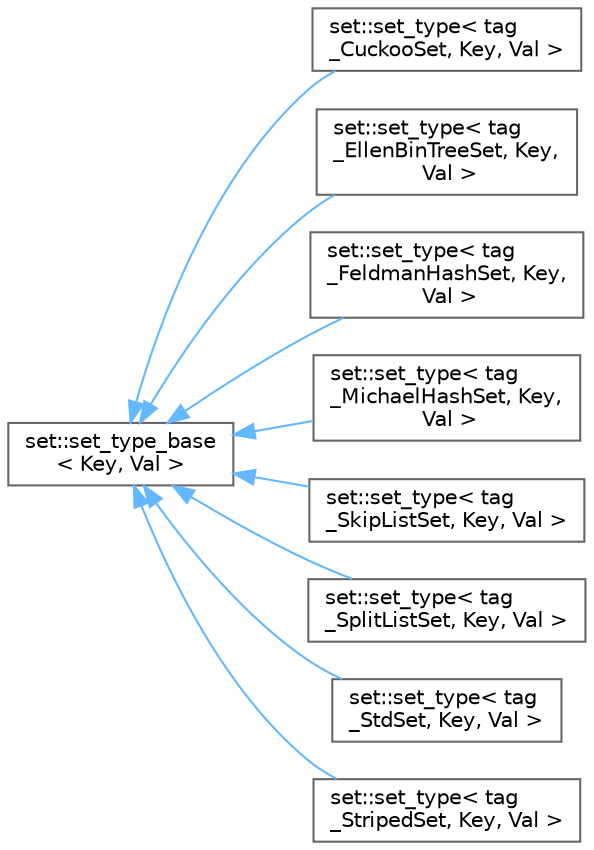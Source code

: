 digraph "类继承关系图"
{
 // LATEX_PDF_SIZE
  bgcolor="transparent";
  edge [fontname=Helvetica,fontsize=10,labelfontname=Helvetica,labelfontsize=10];
  node [fontname=Helvetica,fontsize=10,shape=box,height=0.2,width=0.4];
  rankdir="LR";
  Node0 [id="Node000000",label="set::set_type_base\l\< Key, Val \>",height=0.2,width=0.4,color="grey40", fillcolor="white", style="filled",URL="$structset_1_1set__type__base.html",tooltip=" "];
  Node0 -> Node1 [id="edge5895_Node000000_Node000001",dir="back",color="steelblue1",style="solid",tooltip=" "];
  Node1 [id="Node000001",label="set::set_type\< tag\l_CuckooSet, Key, Val \>",height=0.2,width=0.4,color="grey40", fillcolor="white", style="filled",URL="$structset_1_1set__type_3_01tag___cuckoo_set_00_01_key_00_01_val_01_4.html",tooltip=" "];
  Node0 -> Node2 [id="edge5896_Node000000_Node000002",dir="back",color="steelblue1",style="solid",tooltip=" "];
  Node2 [id="Node000002",label="set::set_type\< tag\l_EllenBinTreeSet, Key,\l Val \>",height=0.2,width=0.4,color="grey40", fillcolor="white", style="filled",URL="$structset_1_1set__type_3_01tag___ellen_bin_tree_set_00_01_key_00_01_val_01_4.html",tooltip=" "];
  Node0 -> Node3 [id="edge5897_Node000000_Node000003",dir="back",color="steelblue1",style="solid",tooltip=" "];
  Node3 [id="Node000003",label="set::set_type\< tag\l_FeldmanHashSet, Key,\l Val \>",height=0.2,width=0.4,color="grey40", fillcolor="white", style="filled",URL="$structset_1_1set__type_3_01tag___feldman_hash_set_00_01_key_00_01_val_01_4.html",tooltip=" "];
  Node0 -> Node4 [id="edge5898_Node000000_Node000004",dir="back",color="steelblue1",style="solid",tooltip=" "];
  Node4 [id="Node000004",label="set::set_type\< tag\l_MichaelHashSet, Key,\l Val \>",height=0.2,width=0.4,color="grey40", fillcolor="white", style="filled",URL="$structset_1_1set__type_3_01tag___michael_hash_set_00_01_key_00_01_val_01_4.html",tooltip=" "];
  Node0 -> Node5 [id="edge5899_Node000000_Node000005",dir="back",color="steelblue1",style="solid",tooltip=" "];
  Node5 [id="Node000005",label="set::set_type\< tag\l_SkipListSet, Key, Val \>",height=0.2,width=0.4,color="grey40", fillcolor="white", style="filled",URL="$structset_1_1set__type_3_01tag___skip_list_set_00_01_key_00_01_val_01_4.html",tooltip=" "];
  Node0 -> Node6 [id="edge5900_Node000000_Node000006",dir="back",color="steelblue1",style="solid",tooltip=" "];
  Node6 [id="Node000006",label="set::set_type\< tag\l_SplitListSet, Key, Val \>",height=0.2,width=0.4,color="grey40", fillcolor="white", style="filled",URL="$structset_1_1set__type_3_01tag___split_list_set_00_01_key_00_01_val_01_4.html",tooltip=" "];
  Node0 -> Node7 [id="edge5901_Node000000_Node000007",dir="back",color="steelblue1",style="solid",tooltip=" "];
  Node7 [id="Node000007",label="set::set_type\< tag\l_StdSet, Key, Val \>",height=0.2,width=0.4,color="grey40", fillcolor="white", style="filled",URL="$structset_1_1set__type_3_01tag___std_set_00_01_key_00_01_val_01_4.html",tooltip=" "];
  Node0 -> Node8 [id="edge5902_Node000000_Node000008",dir="back",color="steelblue1",style="solid",tooltip=" "];
  Node8 [id="Node000008",label="set::set_type\< tag\l_StripedSet, Key, Val \>",height=0.2,width=0.4,color="grey40", fillcolor="white", style="filled",URL="$structset_1_1set__type_3_01tag___striped_set_00_01_key_00_01_val_01_4.html",tooltip=" "];
}
